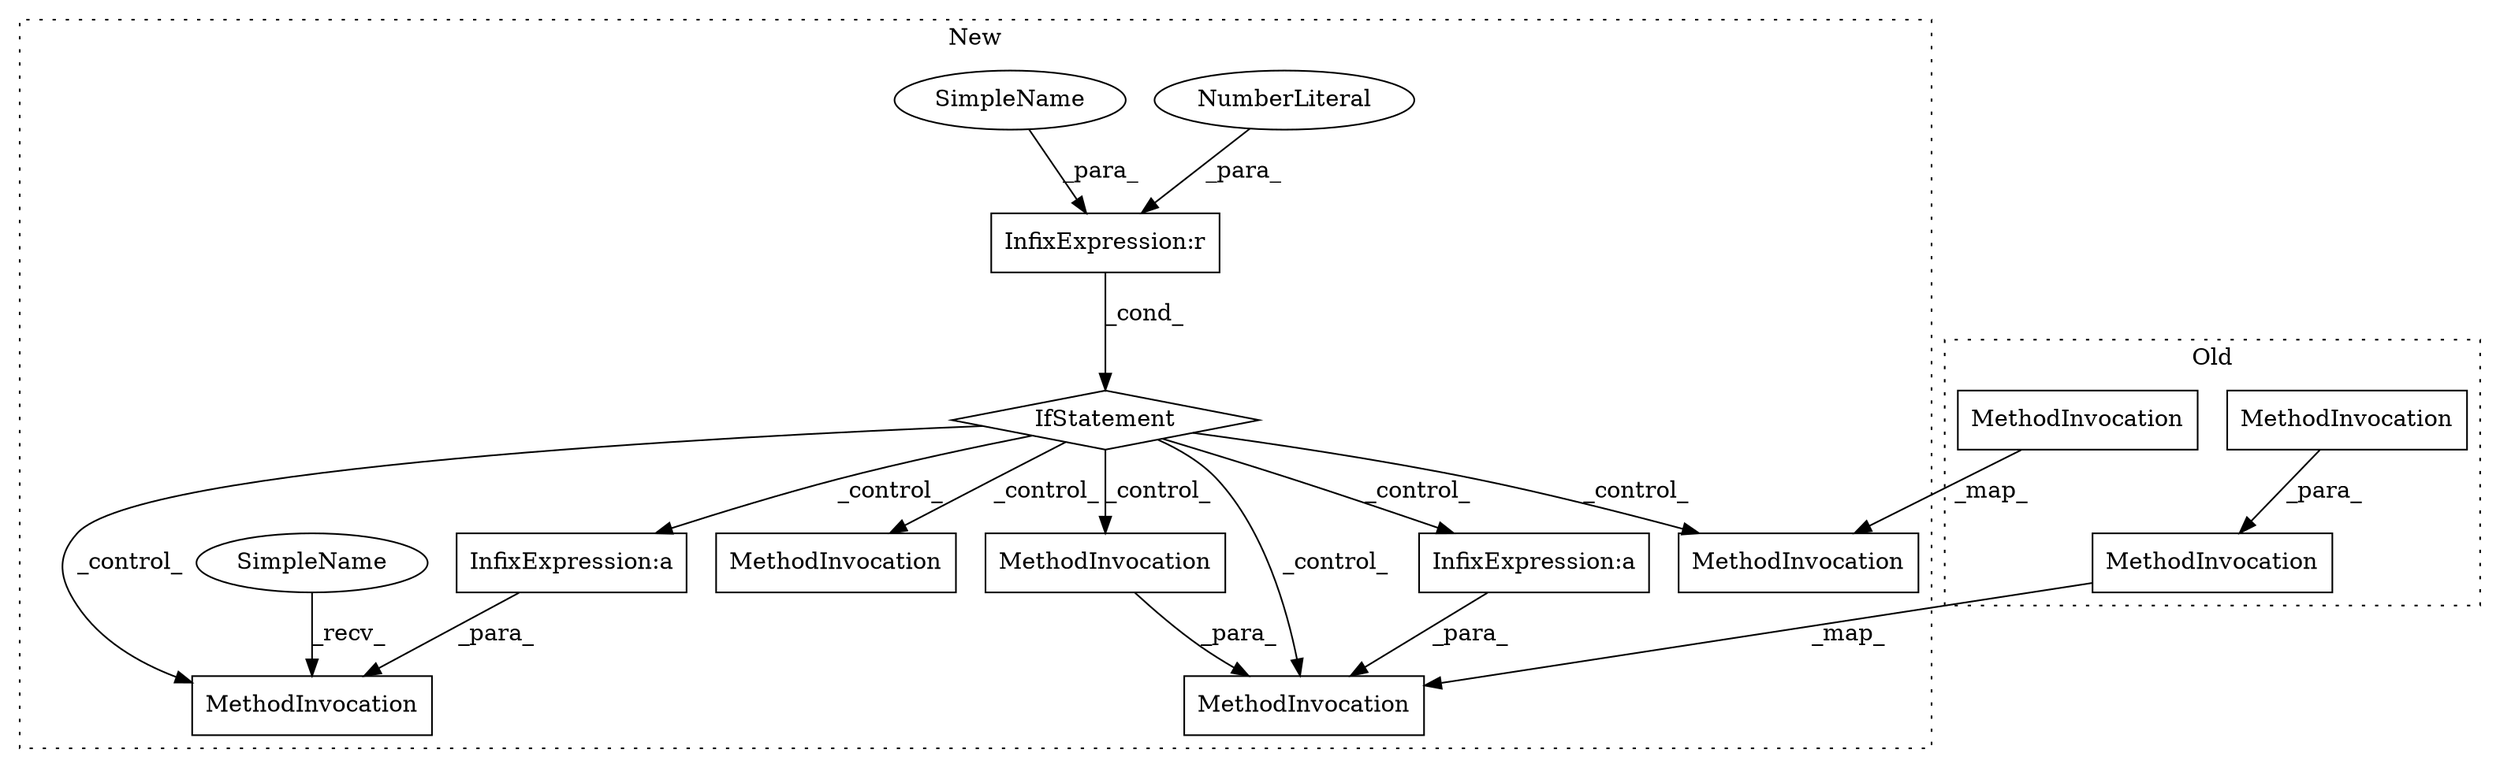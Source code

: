 digraph G {
subgraph cluster0 {
7 [label="MethodInvocation" a="32" s="10929,10958" l="5,1" shape="box"];
8 [label="MethodInvocation" a="32" s="10791,10800" l="8,1" shape="box"];
9 [label="MethodInvocation" a="32" s="10829" l="7" shape="box"];
label = "Old";
style="dotted";
}
subgraph cluster1 {
1 [label="IfStatement" a="25" s="13460,13479" l="4,2" shape="diamond"];
2 [label="MethodInvocation" a="32" s="14031,14109" l="5,1" shape="box"];
3 [label="MethodInvocation" a="32" s="13656,13665" l="8,1" shape="box"];
4 [label="MethodInvocation" a="32" s="13812" l="9" shape="box"];
5 [label="MethodInvocation" a="32" s="13590" l="9" shape="box"];
6 [label="MethodInvocation" a="32" s="13803,13888" l="5,1" shape="box"];
10 [label="NumberLiteral" a="34" s="13478" l="1" shape="ellipse"];
11 [label="SimpleName" a="42" s="13464" l="10" shape="ellipse"];
12 [label="SimpleName" a="42" s="14024" l="6" shape="ellipse"];
13 [label="InfixExpression:a" a="27" s="13865" l="1" shape="box"];
14 [label="InfixExpression:a" a="27" s="14049" l="-13" shape="box"];
15 [label="InfixExpression:r" a="27" s="13474" l="4" shape="box"];
label = "New";
style="dotted";
}
1 -> 4 [label="_control_"];
1 -> 3 [label="_control_"];
1 -> 5 [label="_control_"];
1 -> 6 [label="_control_"];
1 -> 13 [label="_control_"];
1 -> 2 [label="_control_"];
1 -> 14 [label="_control_"];
4 -> 6 [label="_para_"];
7 -> 6 [label="_map_"];
8 -> 3 [label="_map_"];
9 -> 7 [label="_para_"];
10 -> 15 [label="_para_"];
11 -> 15 [label="_para_"];
12 -> 2 [label="_recv_"];
13 -> 6 [label="_para_"];
14 -> 2 [label="_para_"];
15 -> 1 [label="_cond_"];
}